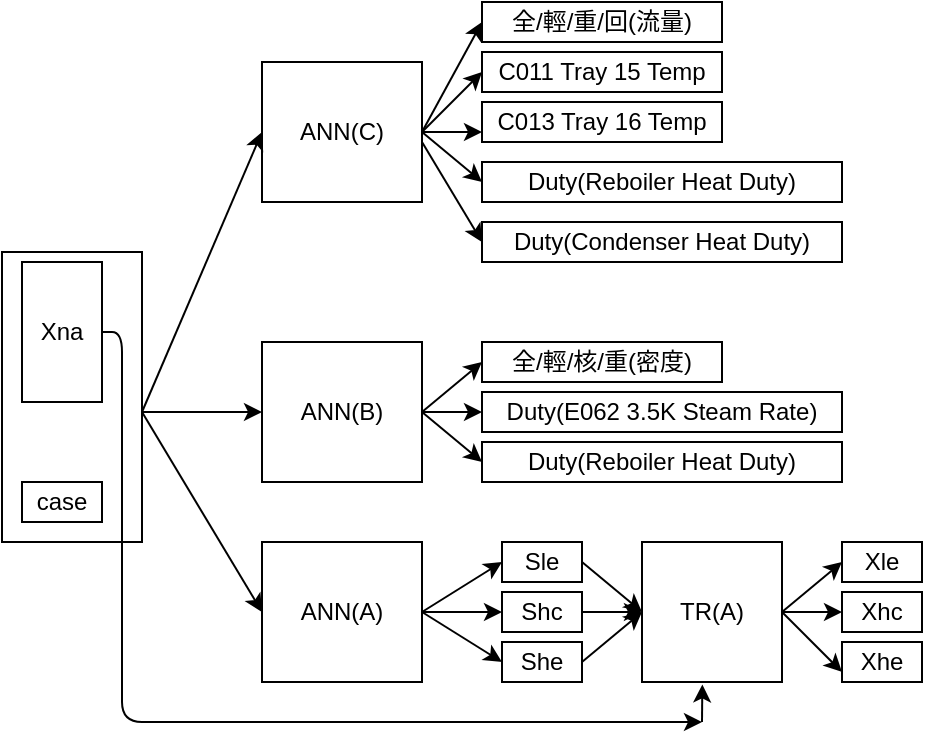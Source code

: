 <mxfile version="13.0.3" type="github">
  <diagram id="Br8Mk88pdOw2TFy8Bcp0" name="Page-1">
    <mxGraphModel dx="716" dy="344" grid="1" gridSize="10" guides="1" tooltips="1" connect="1" arrows="1" fold="1" page="1" pageScale="1" pageWidth="827" pageHeight="1169" math="0" shadow="0">
      <root>
        <mxCell id="0" />
        <mxCell id="1" parent="0" />
        <mxCell id="xK1VYx0fI5H-2KNGupgd-1" value="Xna" style="rounded=0;whiteSpace=wrap;html=1;" parent="1" vertex="1">
          <mxGeometry x="80" y="210" width="40" height="70" as="geometry" />
        </mxCell>
        <mxCell id="xK1VYx0fI5H-2KNGupgd-2" value="ANN(A)" style="rounded=0;whiteSpace=wrap;html=1;" parent="1" vertex="1">
          <mxGeometry x="200" y="350" width="80" height="70" as="geometry" />
        </mxCell>
        <mxCell id="xK1VYx0fI5H-2KNGupgd-3" value="ANN(B)" style="rounded=0;whiteSpace=wrap;html=1;" parent="1" vertex="1">
          <mxGeometry x="200" y="250" width="80" height="70" as="geometry" />
        </mxCell>
        <mxCell id="xK1VYx0fI5H-2KNGupgd-4" value="ANN(C)" style="rounded=0;whiteSpace=wrap;html=1;" parent="1" vertex="1">
          <mxGeometry x="200" y="110" width="80" height="70" as="geometry" />
        </mxCell>
        <mxCell id="xK1VYx0fI5H-2KNGupgd-5" value="case" style="rounded=0;whiteSpace=wrap;html=1;" parent="1" vertex="1">
          <mxGeometry x="80" y="320" width="40" height="20" as="geometry" />
        </mxCell>
        <mxCell id="xK1VYx0fI5H-2KNGupgd-15" value="" style="endArrow=classic;html=1;exitX=1;exitY=0.5;exitDx=0;exitDy=0;entryX=0;entryY=0.5;entryDx=0;entryDy=0;" parent="1" target="xK1VYx0fI5H-2KNGupgd-4" edge="1">
          <mxGeometry width="50" height="50" relative="1" as="geometry">
            <mxPoint x="140" y="285" as="sourcePoint" />
            <mxPoint x="460" y="310" as="targetPoint" />
          </mxGeometry>
        </mxCell>
        <mxCell id="xK1VYx0fI5H-2KNGupgd-16" value="" style="endArrow=classic;html=1;exitX=1;exitY=0.5;exitDx=0;exitDy=0;entryX=0;entryY=0.5;entryDx=0;entryDy=0;" parent="1" target="xK1VYx0fI5H-2KNGupgd-3" edge="1">
          <mxGeometry width="50" height="50" relative="1" as="geometry">
            <mxPoint x="140" y="285" as="sourcePoint" />
            <mxPoint x="460" y="310" as="targetPoint" />
          </mxGeometry>
        </mxCell>
        <mxCell id="xK1VYx0fI5H-2KNGupgd-17" value="" style="endArrow=classic;html=1;exitX=1;exitY=0.5;exitDx=0;exitDy=0;entryX=0;entryY=0.5;entryDx=0;entryDy=0;" parent="1" target="xK1VYx0fI5H-2KNGupgd-2" edge="1">
          <mxGeometry width="50" height="50" relative="1" as="geometry">
            <mxPoint x="140" y="285" as="sourcePoint" />
            <mxPoint x="460" y="310" as="targetPoint" />
          </mxGeometry>
        </mxCell>
        <mxCell id="xK1VYx0fI5H-2KNGupgd-18" value="Sle" style="text;html=1;strokeColor=#000000;fillColor=none;align=center;verticalAlign=middle;whiteSpace=wrap;rounded=0;" parent="1" vertex="1">
          <mxGeometry x="320" y="350" width="40" height="20" as="geometry" />
        </mxCell>
        <mxCell id="xK1VYx0fI5H-2KNGupgd-19" value="Shc" style="text;html=1;strokeColor=#000000;fillColor=none;align=center;verticalAlign=middle;whiteSpace=wrap;rounded=0;" parent="1" vertex="1">
          <mxGeometry x="320" y="375" width="40" height="20" as="geometry" />
        </mxCell>
        <mxCell id="xK1VYx0fI5H-2KNGupgd-20" value="She" style="text;html=1;strokeColor=#000000;fillColor=none;align=center;verticalAlign=middle;whiteSpace=wrap;rounded=0;" parent="1" vertex="1">
          <mxGeometry x="320" y="400" width="40" height="20" as="geometry" />
        </mxCell>
        <mxCell id="xK1VYx0fI5H-2KNGupgd-22" value="" style="endArrow=classic;html=1;exitX=1;exitY=0.5;exitDx=0;exitDy=0;entryX=0;entryY=0.5;entryDx=0;entryDy=0;" parent="1" source="xK1VYx0fI5H-2KNGupgd-2" target="xK1VYx0fI5H-2KNGupgd-18" edge="1">
          <mxGeometry width="50" height="50" relative="1" as="geometry">
            <mxPoint x="410" y="360" as="sourcePoint" />
            <mxPoint x="460" y="310" as="targetPoint" />
          </mxGeometry>
        </mxCell>
        <mxCell id="xK1VYx0fI5H-2KNGupgd-23" value="" style="endArrow=classic;html=1;exitX=1;exitY=0.5;exitDx=0;exitDy=0;entryX=0;entryY=0.5;entryDx=0;entryDy=0;" parent="1" source="xK1VYx0fI5H-2KNGupgd-2" target="xK1VYx0fI5H-2KNGupgd-19" edge="1">
          <mxGeometry width="50" height="50" relative="1" as="geometry">
            <mxPoint x="410" y="360" as="sourcePoint" />
            <mxPoint x="460" y="310" as="targetPoint" />
          </mxGeometry>
        </mxCell>
        <mxCell id="xK1VYx0fI5H-2KNGupgd-24" value="" style="endArrow=classic;html=1;exitX=1;exitY=0.5;exitDx=0;exitDy=0;entryX=0;entryY=0.5;entryDx=0;entryDy=0;" parent="1" source="xK1VYx0fI5H-2KNGupgd-2" target="xK1VYx0fI5H-2KNGupgd-20" edge="1">
          <mxGeometry width="50" height="50" relative="1" as="geometry">
            <mxPoint x="410" y="360" as="sourcePoint" />
            <mxPoint x="460" y="310" as="targetPoint" />
          </mxGeometry>
        </mxCell>
        <mxCell id="xK1VYx0fI5H-2KNGupgd-25" value="TR(A)" style="whiteSpace=wrap;html=1;aspect=fixed;strokeColor=#000000;fillColor=none;" parent="1" vertex="1">
          <mxGeometry x="390" y="350" width="70" height="70" as="geometry" />
        </mxCell>
        <mxCell id="xK1VYx0fI5H-2KNGupgd-26" value="" style="endArrow=classic;html=1;exitX=1;exitY=0.5;exitDx=0;exitDy=0;entryX=0;entryY=0.5;entryDx=0;entryDy=0;" parent="1" source="xK1VYx0fI5H-2KNGupgd-18" target="xK1VYx0fI5H-2KNGupgd-25" edge="1">
          <mxGeometry width="50" height="50" relative="1" as="geometry">
            <mxPoint x="410" y="360" as="sourcePoint" />
            <mxPoint x="460" y="310" as="targetPoint" />
          </mxGeometry>
        </mxCell>
        <mxCell id="xK1VYx0fI5H-2KNGupgd-27" value="" style="endArrow=classic;html=1;exitX=1;exitY=0.5;exitDx=0;exitDy=0;entryX=0;entryY=0.5;entryDx=0;entryDy=0;" parent="1" source="xK1VYx0fI5H-2KNGupgd-19" target="xK1VYx0fI5H-2KNGupgd-25" edge="1">
          <mxGeometry width="50" height="50" relative="1" as="geometry">
            <mxPoint x="410" y="360" as="sourcePoint" />
            <mxPoint x="460" y="310" as="targetPoint" />
          </mxGeometry>
        </mxCell>
        <mxCell id="xK1VYx0fI5H-2KNGupgd-28" value="" style="endArrow=classic;html=1;exitX=1;exitY=0.5;exitDx=0;exitDy=0;entryX=0;entryY=0.5;entryDx=0;entryDy=0;" parent="1" source="xK1VYx0fI5H-2KNGupgd-20" target="xK1VYx0fI5H-2KNGupgd-25" edge="1">
          <mxGeometry width="50" height="50" relative="1" as="geometry">
            <mxPoint x="410" y="360" as="sourcePoint" />
            <mxPoint x="460" y="310" as="targetPoint" />
          </mxGeometry>
        </mxCell>
        <mxCell id="xK1VYx0fI5H-2KNGupgd-32" value="Xle" style="text;html=1;strokeColor=#000000;fillColor=none;align=center;verticalAlign=middle;whiteSpace=wrap;rounded=0;" parent="1" vertex="1">
          <mxGeometry x="490" y="350" width="40" height="20" as="geometry" />
        </mxCell>
        <mxCell id="xK1VYx0fI5H-2KNGupgd-33" value="Xhc" style="text;html=1;strokeColor=#000000;fillColor=none;align=center;verticalAlign=middle;whiteSpace=wrap;rounded=0;" parent="1" vertex="1">
          <mxGeometry x="490" y="375" width="40" height="20" as="geometry" />
        </mxCell>
        <mxCell id="xK1VYx0fI5H-2KNGupgd-34" value="Xhe" style="text;html=1;strokeColor=#000000;fillColor=none;align=center;verticalAlign=middle;whiteSpace=wrap;rounded=0;" parent="1" vertex="1">
          <mxGeometry x="490" y="400" width="40" height="20" as="geometry" />
        </mxCell>
        <mxCell id="xK1VYx0fI5H-2KNGupgd-35" value="" style="endArrow=classic;html=1;entryX=0;entryY=0.5;entryDx=0;entryDy=0;exitX=1;exitY=0.5;exitDx=0;exitDy=0;" parent="1" source="xK1VYx0fI5H-2KNGupgd-25" target="xK1VYx0fI5H-2KNGupgd-32" edge="1">
          <mxGeometry width="50" height="50" relative="1" as="geometry">
            <mxPoint x="410" y="360" as="sourcePoint" />
            <mxPoint x="460" y="310" as="targetPoint" />
          </mxGeometry>
        </mxCell>
        <mxCell id="xK1VYx0fI5H-2KNGupgd-36" value="" style="endArrow=classic;html=1;entryX=0;entryY=0.5;entryDx=0;entryDy=0;exitX=1;exitY=0.5;exitDx=0;exitDy=0;" parent="1" source="xK1VYx0fI5H-2KNGupgd-25" target="xK1VYx0fI5H-2KNGupgd-33" edge="1">
          <mxGeometry width="50" height="50" relative="1" as="geometry">
            <mxPoint x="410" y="360" as="sourcePoint" />
            <mxPoint x="460" y="310" as="targetPoint" />
          </mxGeometry>
        </mxCell>
        <mxCell id="xK1VYx0fI5H-2KNGupgd-37" value="" style="endArrow=classic;html=1;entryX=0;entryY=0.75;entryDx=0;entryDy=0;exitX=1;exitY=0.5;exitDx=0;exitDy=0;" parent="1" source="xK1VYx0fI5H-2KNGupgd-25" target="xK1VYx0fI5H-2KNGupgd-34" edge="1">
          <mxGeometry width="50" height="50" relative="1" as="geometry">
            <mxPoint x="410" y="360" as="sourcePoint" />
            <mxPoint x="460" y="310" as="targetPoint" />
          </mxGeometry>
        </mxCell>
        <mxCell id="xK1VYx0fI5H-2KNGupgd-38" value="全/輕/核/重(密度)" style="text;html=1;strokeColor=#000000;fillColor=none;align=center;verticalAlign=middle;whiteSpace=wrap;rounded=0;" parent="1" vertex="1">
          <mxGeometry x="310" y="250" width="120" height="20" as="geometry" />
        </mxCell>
        <mxCell id="xK1VYx0fI5H-2KNGupgd-39" value="全/輕/重/回(流量)" style="text;html=1;strokeColor=#000000;fillColor=none;align=center;verticalAlign=middle;whiteSpace=wrap;rounded=0;" parent="1" vertex="1">
          <mxGeometry x="310" y="80" width="120" height="20" as="geometry" />
        </mxCell>
        <mxCell id="xK1VYx0fI5H-2KNGupgd-40" value="Duty(E062 3.5K Steam Rate)" style="text;html=1;strokeColor=#000000;fillColor=none;align=center;verticalAlign=middle;whiteSpace=wrap;rounded=0;" parent="1" vertex="1">
          <mxGeometry x="310" y="275" width="180" height="20" as="geometry" />
        </mxCell>
        <mxCell id="xK1VYx0fI5H-2KNGupgd-41" value="Duty(Reboiler Heat Duty)" style="text;html=1;strokeColor=#000000;fillColor=none;align=center;verticalAlign=middle;whiteSpace=wrap;rounded=0;" parent="1" vertex="1">
          <mxGeometry x="310" y="300" width="180" height="20" as="geometry" />
        </mxCell>
        <mxCell id="xK1VYx0fI5H-2KNGupgd-42" value="C011 Tray 15 Temp" style="text;html=1;strokeColor=#000000;fillColor=none;align=center;verticalAlign=middle;whiteSpace=wrap;rounded=0;" parent="1" vertex="1">
          <mxGeometry x="310" y="105" width="120" height="20" as="geometry" />
        </mxCell>
        <mxCell id="xK1VYx0fI5H-2KNGupgd-43" value="C013 Tray 16 Temp" style="text;html=1;strokeColor=#000000;fillColor=none;align=center;verticalAlign=middle;whiteSpace=wrap;rounded=0;" parent="1" vertex="1">
          <mxGeometry x="310" y="130" width="120" height="20" as="geometry" />
        </mxCell>
        <mxCell id="xK1VYx0fI5H-2KNGupgd-44" value="" style="endArrow=classic;html=1;exitX=1;exitY=0.5;exitDx=0;exitDy=0;entryX=0;entryY=0.5;entryDx=0;entryDy=0;" parent="1" source="xK1VYx0fI5H-2KNGupgd-4" target="xK1VYx0fI5H-2KNGupgd-39" edge="1">
          <mxGeometry width="50" height="50" relative="1" as="geometry">
            <mxPoint x="410" y="310" as="sourcePoint" />
            <mxPoint x="460" y="260" as="targetPoint" />
          </mxGeometry>
        </mxCell>
        <mxCell id="xK1VYx0fI5H-2KNGupgd-45" value="" style="endArrow=classic;html=1;exitX=1;exitY=0.5;exitDx=0;exitDy=0;entryX=0;entryY=0.5;entryDx=0;entryDy=0;" parent="1" source="xK1VYx0fI5H-2KNGupgd-4" target="xK1VYx0fI5H-2KNGupgd-42" edge="1">
          <mxGeometry width="50" height="50" relative="1" as="geometry">
            <mxPoint x="410" y="310" as="sourcePoint" />
            <mxPoint x="460" y="260" as="targetPoint" />
          </mxGeometry>
        </mxCell>
        <mxCell id="xK1VYx0fI5H-2KNGupgd-46" value="" style="endArrow=classic;html=1;entryX=0;entryY=0.75;entryDx=0;entryDy=0;" parent="1" target="xK1VYx0fI5H-2KNGupgd-43" edge="1">
          <mxGeometry width="50" height="50" relative="1" as="geometry">
            <mxPoint x="280" y="145" as="sourcePoint" />
            <mxPoint x="460" y="260" as="targetPoint" />
          </mxGeometry>
        </mxCell>
        <mxCell id="xK1VYx0fI5H-2KNGupgd-47" value="" style="endArrow=classic;html=1;exitX=1;exitY=0.5;exitDx=0;exitDy=0;entryX=0;entryY=0.5;entryDx=0;entryDy=0;" parent="1" source="xK1VYx0fI5H-2KNGupgd-3" target="xK1VYx0fI5H-2KNGupgd-38" edge="1">
          <mxGeometry width="50" height="50" relative="1" as="geometry">
            <mxPoint x="410" y="360" as="sourcePoint" />
            <mxPoint x="460" y="310" as="targetPoint" />
          </mxGeometry>
        </mxCell>
        <mxCell id="xK1VYx0fI5H-2KNGupgd-48" value="" style="endArrow=classic;html=1;exitX=1;exitY=0.5;exitDx=0;exitDy=0;entryX=0;entryY=0.5;entryDx=0;entryDy=0;" parent="1" source="xK1VYx0fI5H-2KNGupgd-3" target="xK1VYx0fI5H-2KNGupgd-40" edge="1">
          <mxGeometry width="50" height="50" relative="1" as="geometry">
            <mxPoint x="410" y="360" as="sourcePoint" />
            <mxPoint x="460" y="310" as="targetPoint" />
          </mxGeometry>
        </mxCell>
        <mxCell id="xK1VYx0fI5H-2KNGupgd-49" value="" style="endArrow=classic;html=1;exitX=1;exitY=0.5;exitDx=0;exitDy=0;entryX=0;entryY=0.5;entryDx=0;entryDy=0;" parent="1" source="xK1VYx0fI5H-2KNGupgd-3" target="xK1VYx0fI5H-2KNGupgd-41" edge="1">
          <mxGeometry width="50" height="50" relative="1" as="geometry">
            <mxPoint x="410" y="360" as="sourcePoint" />
            <mxPoint x="460" y="310" as="targetPoint" />
          </mxGeometry>
        </mxCell>
        <mxCell id="xK1VYx0fI5H-2KNGupgd-50" value="" style="edgeStyle=elbowEdgeStyle;elbow=horizontal;endArrow=classic;html=1;exitX=1;exitY=0.5;exitDx=0;exitDy=0;" parent="1" source="xK1VYx0fI5H-2KNGupgd-1" edge="1">
          <mxGeometry width="50" height="50" relative="1" as="geometry">
            <mxPoint x="160" y="240" as="sourcePoint" />
            <mxPoint x="420" y="440" as="targetPoint" />
            <Array as="points">
              <mxPoint x="130" y="280" />
            </Array>
          </mxGeometry>
        </mxCell>
        <mxCell id="xK1VYx0fI5H-2KNGupgd-52" value="" style="endArrow=classic;html=1;entryX=0.431;entryY=1.017;entryDx=0;entryDy=0;entryPerimeter=0;" parent="1" target="xK1VYx0fI5H-2KNGupgd-25" edge="1">
          <mxGeometry width="50" height="50" relative="1" as="geometry">
            <mxPoint x="420" y="440" as="sourcePoint" />
            <mxPoint x="460" y="310" as="targetPoint" />
          </mxGeometry>
        </mxCell>
        <mxCell id="xK1VYx0fI5H-2KNGupgd-53" value="" style="rounded=0;whiteSpace=wrap;html=1;strokeColor=#000000;fillColor=none;" parent="1" vertex="1">
          <mxGeometry x="70" y="205" width="70" height="145" as="geometry" />
        </mxCell>
        <mxCell id="_rddUtldxbhCPeWxoHhE-1" value="Duty(Reboiler Heat Duty)" style="text;html=1;strokeColor=#000000;fillColor=none;align=center;verticalAlign=middle;whiteSpace=wrap;rounded=0;" vertex="1" parent="1">
          <mxGeometry x="310" y="160" width="180" height="20" as="geometry" />
        </mxCell>
        <mxCell id="_rddUtldxbhCPeWxoHhE-2" value="Duty(Condenser Heat Duty)" style="text;html=1;strokeColor=#000000;fillColor=none;align=center;verticalAlign=middle;whiteSpace=wrap;rounded=0;" vertex="1" parent="1">
          <mxGeometry x="310" y="190" width="180" height="20" as="geometry" />
        </mxCell>
        <mxCell id="_rddUtldxbhCPeWxoHhE-3" value="" style="endArrow=classic;html=1;exitX=1;exitY=0.5;exitDx=0;exitDy=0;entryX=0;entryY=0.5;entryDx=0;entryDy=0;" edge="1" parent="1" source="xK1VYx0fI5H-2KNGupgd-4" target="_rddUtldxbhCPeWxoHhE-1">
          <mxGeometry width="50" height="50" relative="1" as="geometry">
            <mxPoint x="370" y="300" as="sourcePoint" />
            <mxPoint x="420" y="250" as="targetPoint" />
          </mxGeometry>
        </mxCell>
        <mxCell id="_rddUtldxbhCPeWxoHhE-4" value="" style="endArrow=classic;html=1;entryX=0;entryY=0.5;entryDx=0;entryDy=0;" edge="1" parent="1" target="_rddUtldxbhCPeWxoHhE-2">
          <mxGeometry width="50" height="50" relative="1" as="geometry">
            <mxPoint x="280" y="150" as="sourcePoint" />
            <mxPoint x="420" y="250" as="targetPoint" />
          </mxGeometry>
        </mxCell>
      </root>
    </mxGraphModel>
  </diagram>
</mxfile>
